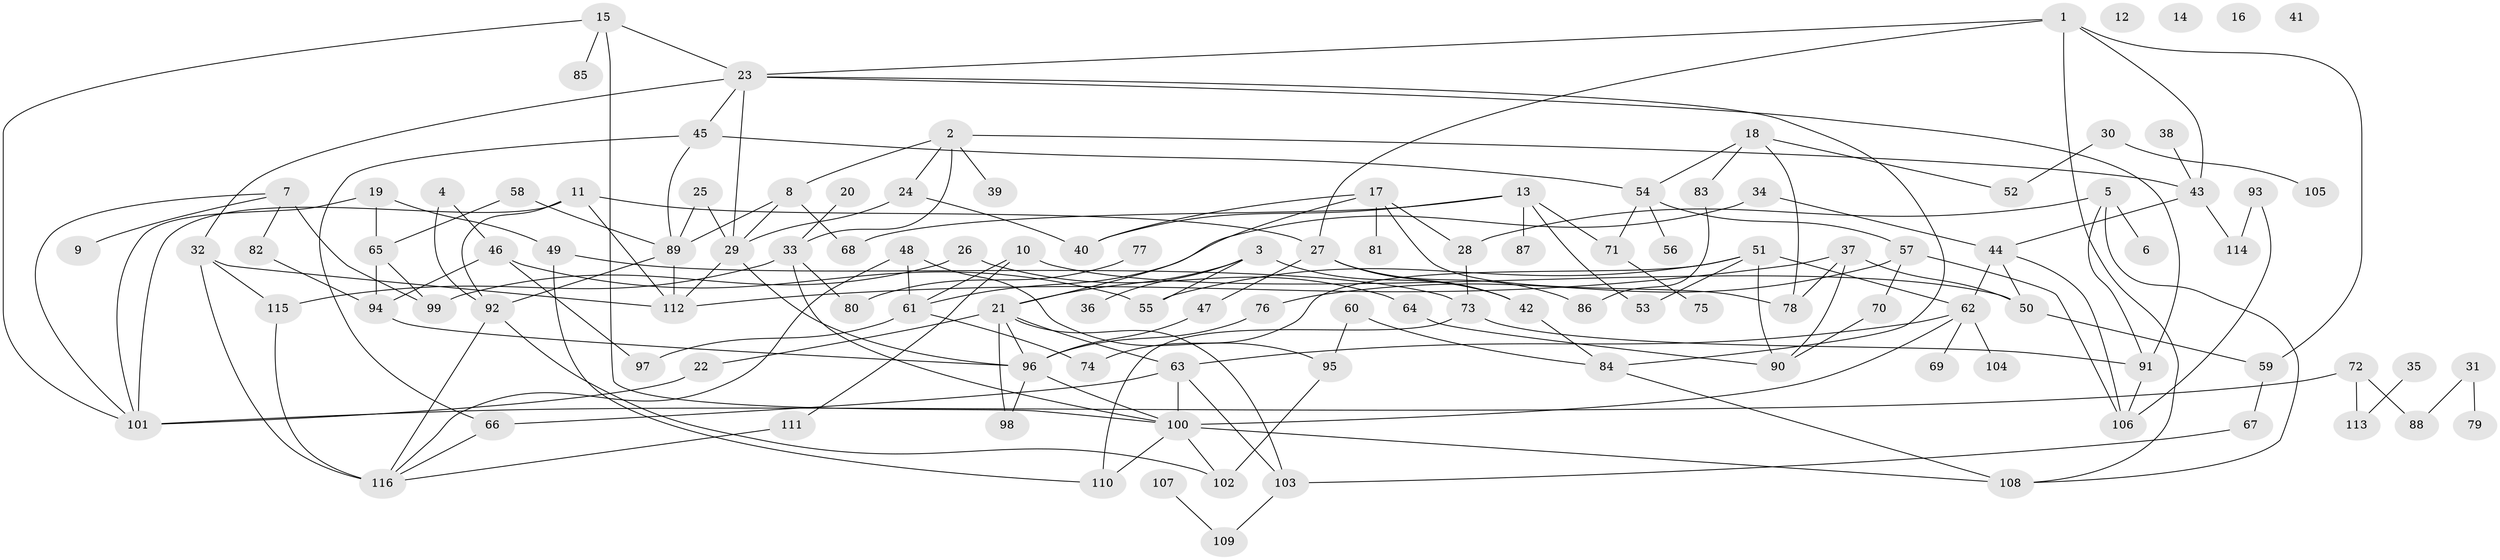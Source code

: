 // Generated by graph-tools (version 1.1) at 2025/38/03/09/25 04:38:49]
// undirected, 116 vertices, 176 edges
graph export_dot {
graph [start="1"]
  node [color=gray90,style=filled];
  1;
  2;
  3;
  4;
  5;
  6;
  7;
  8;
  9;
  10;
  11;
  12;
  13;
  14;
  15;
  16;
  17;
  18;
  19;
  20;
  21;
  22;
  23;
  24;
  25;
  26;
  27;
  28;
  29;
  30;
  31;
  32;
  33;
  34;
  35;
  36;
  37;
  38;
  39;
  40;
  41;
  42;
  43;
  44;
  45;
  46;
  47;
  48;
  49;
  50;
  51;
  52;
  53;
  54;
  55;
  56;
  57;
  58;
  59;
  60;
  61;
  62;
  63;
  64;
  65;
  66;
  67;
  68;
  69;
  70;
  71;
  72;
  73;
  74;
  75;
  76;
  77;
  78;
  79;
  80;
  81;
  82;
  83;
  84;
  85;
  86;
  87;
  88;
  89;
  90;
  91;
  92;
  93;
  94;
  95;
  96;
  97;
  98;
  99;
  100;
  101;
  102;
  103;
  104;
  105;
  106;
  107;
  108;
  109;
  110;
  111;
  112;
  113;
  114;
  115;
  116;
  1 -- 23;
  1 -- 27;
  1 -- 43;
  1 -- 59;
  1 -- 108;
  2 -- 8;
  2 -- 24;
  2 -- 33;
  2 -- 39;
  2 -- 43;
  3 -- 21;
  3 -- 36;
  3 -- 42;
  3 -- 55;
  4 -- 46;
  4 -- 92;
  5 -- 6;
  5 -- 28;
  5 -- 91;
  5 -- 108;
  7 -- 9;
  7 -- 82;
  7 -- 99;
  7 -- 101;
  8 -- 29;
  8 -- 68;
  8 -- 89;
  10 -- 50;
  10 -- 61;
  10 -- 111;
  11 -- 27;
  11 -- 92;
  11 -- 101;
  11 -- 112;
  13 -- 40;
  13 -- 53;
  13 -- 68;
  13 -- 71;
  13 -- 87;
  15 -- 23;
  15 -- 85;
  15 -- 100;
  15 -- 101;
  17 -- 21;
  17 -- 28;
  17 -- 40;
  17 -- 78;
  17 -- 81;
  18 -- 52;
  18 -- 54;
  18 -- 78;
  18 -- 83;
  19 -- 49;
  19 -- 65;
  19 -- 101;
  20 -- 33;
  21 -- 22;
  21 -- 63;
  21 -- 96;
  21 -- 98;
  21 -- 103;
  22 -- 101;
  23 -- 29;
  23 -- 32;
  23 -- 45;
  23 -- 84;
  23 -- 91;
  24 -- 29;
  24 -- 40;
  25 -- 29;
  25 -- 89;
  26 -- 64;
  26 -- 99;
  27 -- 42;
  27 -- 47;
  27 -- 86;
  28 -- 73;
  29 -- 96;
  29 -- 112;
  30 -- 52;
  30 -- 105;
  31 -- 79;
  31 -- 88;
  32 -- 112;
  32 -- 115;
  32 -- 116;
  33 -- 80;
  33 -- 100;
  33 -- 115;
  34 -- 44;
  34 -- 61;
  35 -- 113;
  37 -- 50;
  37 -- 78;
  37 -- 90;
  37 -- 112;
  38 -- 43;
  42 -- 84;
  43 -- 44;
  43 -- 114;
  44 -- 50;
  44 -- 62;
  44 -- 106;
  45 -- 54;
  45 -- 66;
  45 -- 89;
  46 -- 55;
  46 -- 94;
  46 -- 97;
  47 -- 96;
  48 -- 61;
  48 -- 95;
  48 -- 116;
  49 -- 73;
  49 -- 110;
  50 -- 59;
  51 -- 53;
  51 -- 55;
  51 -- 62;
  51 -- 74;
  51 -- 90;
  54 -- 56;
  54 -- 57;
  54 -- 71;
  57 -- 70;
  57 -- 76;
  57 -- 106;
  58 -- 65;
  58 -- 89;
  59 -- 67;
  60 -- 84;
  60 -- 95;
  61 -- 74;
  61 -- 97;
  62 -- 63;
  62 -- 69;
  62 -- 100;
  62 -- 104;
  63 -- 66;
  63 -- 100;
  63 -- 103;
  64 -- 90;
  65 -- 94;
  65 -- 99;
  66 -- 116;
  67 -- 103;
  70 -- 90;
  71 -- 75;
  72 -- 88;
  72 -- 101;
  72 -- 113;
  73 -- 91;
  73 -- 110;
  76 -- 96;
  77 -- 80;
  82 -- 94;
  83 -- 86;
  84 -- 108;
  89 -- 92;
  89 -- 112;
  91 -- 106;
  92 -- 102;
  92 -- 116;
  93 -- 106;
  93 -- 114;
  94 -- 96;
  95 -- 102;
  96 -- 98;
  96 -- 100;
  100 -- 102;
  100 -- 108;
  100 -- 110;
  103 -- 109;
  107 -- 109;
  111 -- 116;
  115 -- 116;
}
